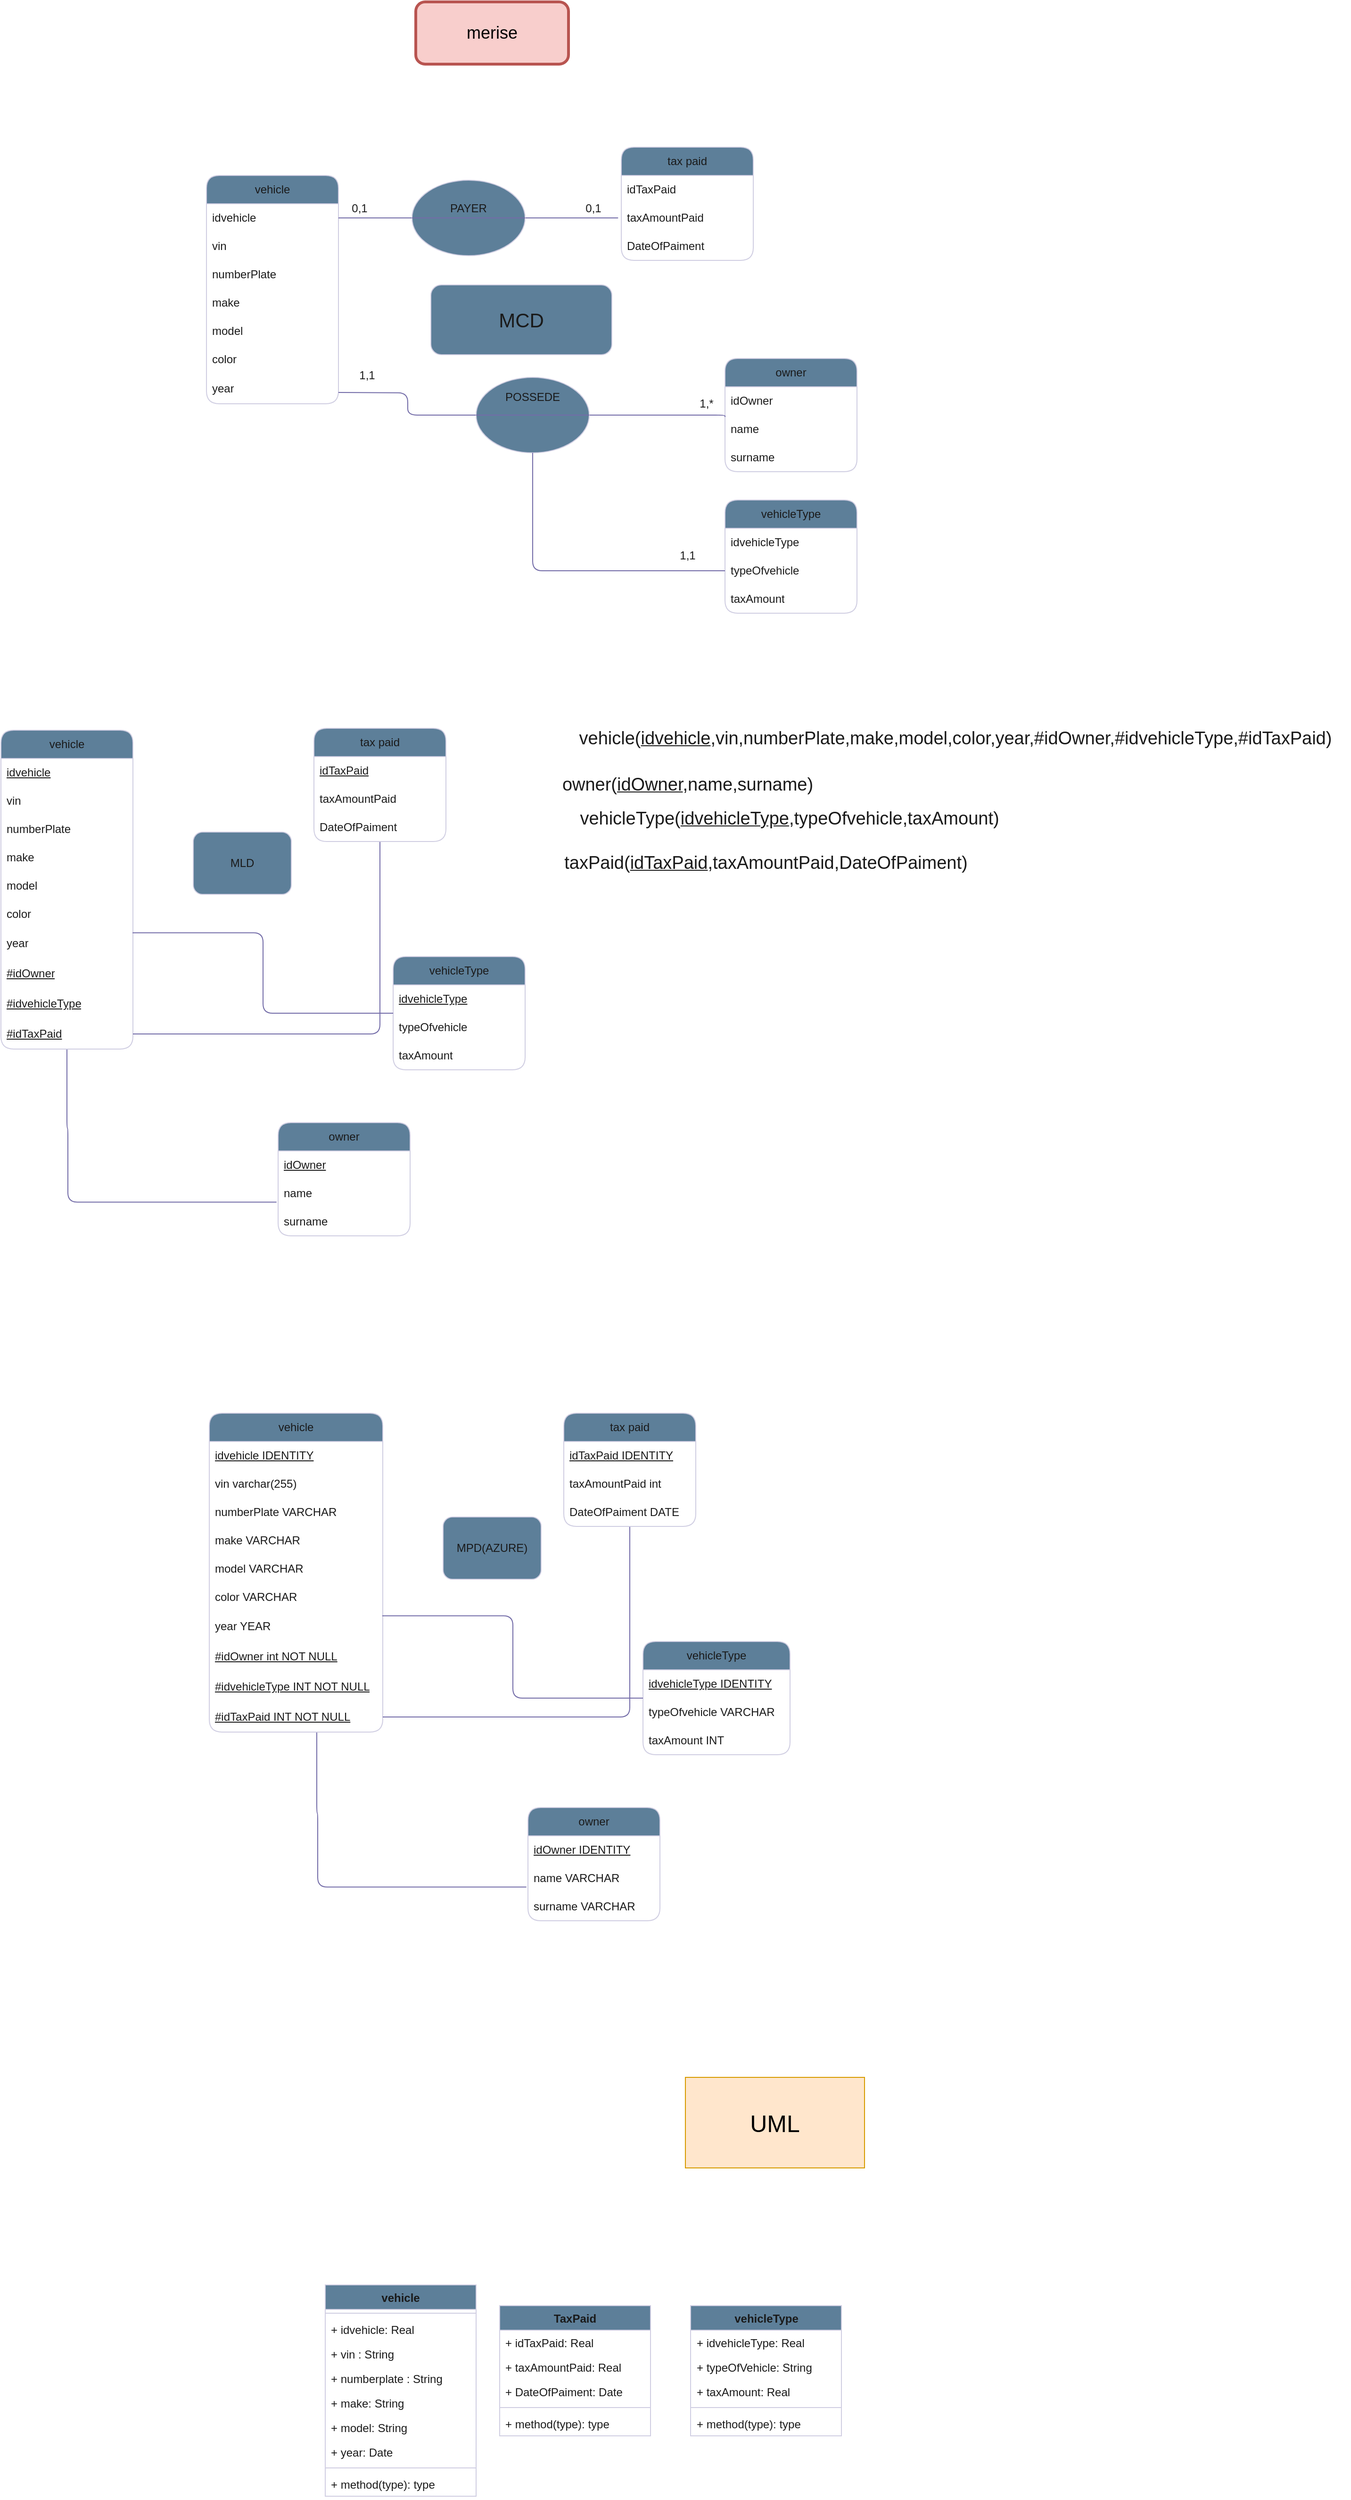 <mxfile version="23.1.5" type="github">
  <diagram id="C5RBs43oDa-KdzZeNtuy" name="Page-1">
    <mxGraphModel dx="827" dy="2083" grid="1" gridSize="22" guides="1" tooltips="1" connect="1" arrows="1" fold="1" page="1" pageScale="1" pageWidth="1200" pageHeight="1600" math="0" shadow="0">
      <root>
        <mxCell id="WIyWlLk6GJQsqaUBKTNV-0" />
        <mxCell id="WIyWlLk6GJQsqaUBKTNV-1" parent="WIyWlLk6GJQsqaUBKTNV-0" />
        <mxCell id="b2RJDhuck7k-rT2xG-7A-0" value="vehicle" style="swimlane;fontStyle=0;childLayout=stackLayout;horizontal=1;startSize=30;horizontalStack=0;resizeParent=1;resizeParentMax=0;resizeLast=0;collapsible=1;marginBottom=0;whiteSpace=wrap;html=1;rounded=1;labelBackgroundColor=none;fillColor=#5D7F99;strokeColor=#D0CEE2;fontColor=#1A1A1A;" parent="WIyWlLk6GJQsqaUBKTNV-1" vertex="1">
          <mxGeometry x="239" y="-1312" width="140" height="242" as="geometry" />
        </mxCell>
        <mxCell id="b2RJDhuck7k-rT2xG-7A-1" value="idvehicle" style="text;strokeColor=none;fillColor=none;align=left;verticalAlign=middle;spacingLeft=4;spacingRight=4;overflow=hidden;points=[[0,0.5],[1,0.5]];portConstraint=eastwest;rotatable=0;whiteSpace=wrap;html=1;rounded=1;labelBackgroundColor=none;fontColor=#1A1A1A;" parent="b2RJDhuck7k-rT2xG-7A-0" vertex="1">
          <mxGeometry y="30" width="140" height="30" as="geometry" />
        </mxCell>
        <mxCell id="b2RJDhuck7k-rT2xG-7A-2" value="vin" style="text;strokeColor=none;fillColor=none;align=left;verticalAlign=middle;spacingLeft=4;spacingRight=4;overflow=hidden;points=[[0,0.5],[1,0.5]];portConstraint=eastwest;rotatable=0;whiteSpace=wrap;html=1;rounded=1;labelBackgroundColor=none;fontColor=#1A1A1A;" parent="b2RJDhuck7k-rT2xG-7A-0" vertex="1">
          <mxGeometry y="60" width="140" height="30" as="geometry" />
        </mxCell>
        <mxCell id="b2RJDhuck7k-rT2xG-7A-3" value="numberPlate" style="text;strokeColor=none;fillColor=none;align=left;verticalAlign=middle;spacingLeft=4;spacingRight=4;overflow=hidden;points=[[0,0.5],[1,0.5]];portConstraint=eastwest;rotatable=0;whiteSpace=wrap;html=1;rounded=1;labelBackgroundColor=none;fontColor=#1A1A1A;" parent="b2RJDhuck7k-rT2xG-7A-0" vertex="1">
          <mxGeometry y="90" width="140" height="30" as="geometry" />
        </mxCell>
        <mxCell id="b2RJDhuck7k-rT2xG-7A-18" value="make" style="text;strokeColor=none;fillColor=none;align=left;verticalAlign=middle;spacingLeft=4;spacingRight=4;overflow=hidden;points=[[0,0.5],[1,0.5]];portConstraint=eastwest;rotatable=0;whiteSpace=wrap;html=1;rounded=1;labelBackgroundColor=none;fontColor=#1A1A1A;" parent="b2RJDhuck7k-rT2xG-7A-0" vertex="1">
          <mxGeometry y="120" width="140" height="30" as="geometry" />
        </mxCell>
        <mxCell id="b2RJDhuck7k-rT2xG-7A-17" value="model" style="text;strokeColor=none;fillColor=none;align=left;verticalAlign=middle;spacingLeft=4;spacingRight=4;overflow=hidden;points=[[0,0.5],[1,0.5]];portConstraint=eastwest;rotatable=0;whiteSpace=wrap;html=1;rounded=1;labelBackgroundColor=none;fontColor=#1A1A1A;" parent="b2RJDhuck7k-rT2xG-7A-0" vertex="1">
          <mxGeometry y="150" width="140" height="30" as="geometry" />
        </mxCell>
        <mxCell id="b2RJDhuck7k-rT2xG-7A-16" value="color" style="text;strokeColor=none;fillColor=none;align=left;verticalAlign=middle;spacingLeft=4;spacingRight=4;overflow=hidden;points=[[0,0.5],[1,0.5]];portConstraint=eastwest;rotatable=0;whiteSpace=wrap;html=1;rounded=1;labelBackgroundColor=none;fontColor=#1A1A1A;" parent="b2RJDhuck7k-rT2xG-7A-0" vertex="1">
          <mxGeometry y="180" width="140" height="30" as="geometry" />
        </mxCell>
        <mxCell id="b2RJDhuck7k-rT2xG-7A-20" value="year" style="text;strokeColor=none;fillColor=none;align=left;verticalAlign=middle;spacingLeft=4;spacingRight=4;overflow=hidden;points=[[0,0.5],[1,0.5]];portConstraint=eastwest;rotatable=0;whiteSpace=wrap;html=1;rounded=1;labelBackgroundColor=none;fontColor=#1A1A1A;" parent="b2RJDhuck7k-rT2xG-7A-0" vertex="1">
          <mxGeometry y="210" width="140" height="32" as="geometry" />
        </mxCell>
        <mxCell id="b2RJDhuck7k-rT2xG-7A-4" value="tax paid" style="swimlane;fontStyle=0;childLayout=stackLayout;horizontal=1;startSize=30;horizontalStack=0;resizeParent=1;resizeParentMax=0;resizeLast=0;collapsible=1;marginBottom=0;whiteSpace=wrap;html=1;rounded=1;labelBackgroundColor=none;fillColor=#5D7F99;strokeColor=#D0CEE2;fontColor=#1A1A1A;" parent="WIyWlLk6GJQsqaUBKTNV-1" vertex="1">
          <mxGeometry x="679" y="-1342" width="140" height="120" as="geometry" />
        </mxCell>
        <mxCell id="b2RJDhuck7k-rT2xG-7A-5" value="idTaxPaid" style="text;strokeColor=none;fillColor=none;align=left;verticalAlign=middle;spacingLeft=4;spacingRight=4;overflow=hidden;points=[[0,0.5],[1,0.5]];portConstraint=eastwest;rotatable=0;whiteSpace=wrap;html=1;rounded=1;labelBackgroundColor=none;fontColor=#1A1A1A;" parent="b2RJDhuck7k-rT2xG-7A-4" vertex="1">
          <mxGeometry y="30" width="140" height="30" as="geometry" />
        </mxCell>
        <mxCell id="b2RJDhuck7k-rT2xG-7A-6" value="taxAmountPaid" style="text;strokeColor=none;fillColor=none;align=left;verticalAlign=middle;spacingLeft=4;spacingRight=4;overflow=hidden;points=[[0,0.5],[1,0.5]];portConstraint=eastwest;rotatable=0;whiteSpace=wrap;html=1;rounded=1;labelBackgroundColor=none;fontColor=#1A1A1A;" parent="b2RJDhuck7k-rT2xG-7A-4" vertex="1">
          <mxGeometry y="60" width="140" height="30" as="geometry" />
        </mxCell>
        <mxCell id="b2RJDhuck7k-rT2xG-7A-7" value="DateOfPaiment" style="text;strokeColor=none;fillColor=none;align=left;verticalAlign=middle;spacingLeft=4;spacingRight=4;overflow=hidden;points=[[0,0.5],[1,0.5]];portConstraint=eastwest;rotatable=0;whiteSpace=wrap;html=1;rounded=1;labelBackgroundColor=none;fontColor=#1A1A1A;" parent="b2RJDhuck7k-rT2xG-7A-4" vertex="1">
          <mxGeometry y="90" width="140" height="30" as="geometry" />
        </mxCell>
        <mxCell id="b2RJDhuck7k-rT2xG-7A-8" value="owner" style="swimlane;fontStyle=0;childLayout=stackLayout;horizontal=1;startSize=30;horizontalStack=0;resizeParent=1;resizeParentMax=0;resizeLast=0;collapsible=1;marginBottom=0;whiteSpace=wrap;html=1;rounded=1;labelBackgroundColor=none;fillColor=#5D7F99;strokeColor=#D0CEE2;fontColor=#1A1A1A;" parent="WIyWlLk6GJQsqaUBKTNV-1" vertex="1">
          <mxGeometry x="789" y="-1118" width="140" height="120" as="geometry" />
        </mxCell>
        <mxCell id="b2RJDhuck7k-rT2xG-7A-9" value="idOwner" style="text;strokeColor=none;fillColor=none;align=left;verticalAlign=middle;spacingLeft=4;spacingRight=4;overflow=hidden;points=[[0,0.5],[1,0.5]];portConstraint=eastwest;rotatable=0;whiteSpace=wrap;html=1;rounded=1;labelBackgroundColor=none;fontColor=#1A1A1A;" parent="b2RJDhuck7k-rT2xG-7A-8" vertex="1">
          <mxGeometry y="30" width="140" height="30" as="geometry" />
        </mxCell>
        <mxCell id="b2RJDhuck7k-rT2xG-7A-10" value="name" style="text;strokeColor=none;fillColor=none;align=left;verticalAlign=middle;spacingLeft=4;spacingRight=4;overflow=hidden;points=[[0,0.5],[1,0.5]];portConstraint=eastwest;rotatable=0;whiteSpace=wrap;html=1;rounded=1;labelBackgroundColor=none;fontColor=#1A1A1A;" parent="b2RJDhuck7k-rT2xG-7A-8" vertex="1">
          <mxGeometry y="60" width="140" height="30" as="geometry" />
        </mxCell>
        <mxCell id="b2RJDhuck7k-rT2xG-7A-11" value="surname" style="text;strokeColor=none;fillColor=none;align=left;verticalAlign=middle;spacingLeft=4;spacingRight=4;overflow=hidden;points=[[0,0.5],[1,0.5]];portConstraint=eastwest;rotatable=0;whiteSpace=wrap;html=1;rounded=1;labelBackgroundColor=none;fontColor=#1A1A1A;" parent="b2RJDhuck7k-rT2xG-7A-8" vertex="1">
          <mxGeometry y="90" width="140" height="30" as="geometry" />
        </mxCell>
        <mxCell id="b2RJDhuck7k-rT2xG-7A-12" value="vehicleType" style="swimlane;fontStyle=0;childLayout=stackLayout;horizontal=1;startSize=30;horizontalStack=0;resizeParent=1;resizeParentMax=0;resizeLast=0;collapsible=1;marginBottom=0;whiteSpace=wrap;html=1;rounded=1;labelBackgroundColor=none;fillColor=#5D7F99;strokeColor=#D0CEE2;fontColor=#1A1A1A;" parent="WIyWlLk6GJQsqaUBKTNV-1" vertex="1">
          <mxGeometry x="789" y="-968" width="140" height="120" as="geometry" />
        </mxCell>
        <mxCell id="b2RJDhuck7k-rT2xG-7A-13" value="idvehicleType" style="text;strokeColor=none;fillColor=none;align=left;verticalAlign=middle;spacingLeft=4;spacingRight=4;overflow=hidden;points=[[0,0.5],[1,0.5]];portConstraint=eastwest;rotatable=0;whiteSpace=wrap;html=1;rounded=1;labelBackgroundColor=none;fontColor=#1A1A1A;" parent="b2RJDhuck7k-rT2xG-7A-12" vertex="1">
          <mxGeometry y="30" width="140" height="30" as="geometry" />
        </mxCell>
        <mxCell id="b2RJDhuck7k-rT2xG-7A-14" value="typeOfvehicle" style="text;strokeColor=none;fillColor=none;align=left;verticalAlign=middle;spacingLeft=4;spacingRight=4;overflow=hidden;points=[[0,0.5],[1,0.5]];portConstraint=eastwest;rotatable=0;whiteSpace=wrap;html=1;rounded=1;labelBackgroundColor=none;fontColor=#1A1A1A;" parent="b2RJDhuck7k-rT2xG-7A-12" vertex="1">
          <mxGeometry y="60" width="140" height="30" as="geometry" />
        </mxCell>
        <mxCell id="b2RJDhuck7k-rT2xG-7A-15" value="taxAmount" style="text;strokeColor=none;fillColor=none;align=left;verticalAlign=middle;spacingLeft=4;spacingRight=4;overflow=hidden;points=[[0,0.5],[1,0.5]];portConstraint=eastwest;rotatable=0;whiteSpace=wrap;html=1;rounded=1;labelBackgroundColor=none;fontColor=#1A1A1A;" parent="b2RJDhuck7k-rT2xG-7A-12" vertex="1">
          <mxGeometry y="90" width="140" height="30" as="geometry" />
        </mxCell>
        <mxCell id="b2RJDhuck7k-rT2xG-7A-25" style="edgeStyle=orthogonalEdgeStyle;rounded=1;orthogonalLoop=1;jettySize=auto;html=1;endArrow=none;endFill=0;exitX=1;exitY=0.5;exitDx=0;exitDy=0;labelBackgroundColor=none;strokeColor=#736CA8;fontColor=default;" parent="WIyWlLk6GJQsqaUBKTNV-1" edge="1">
          <mxGeometry relative="1" as="geometry">
            <mxPoint x="645" y="-1058" as="sourcePoint" />
            <mxPoint x="789" y="-1056" as="targetPoint" />
            <Array as="points">
              <mxPoint x="789" y="-1058" />
            </Array>
          </mxGeometry>
        </mxCell>
        <mxCell id="b2RJDhuck7k-rT2xG-7A-27" style="edgeStyle=orthogonalEdgeStyle;rounded=1;orthogonalLoop=1;jettySize=auto;html=1;entryX=1;entryY=0.5;entryDx=0;entryDy=0;endArrow=none;endFill=0;labelBackgroundColor=none;strokeColor=#736CA8;fontColor=default;" parent="WIyWlLk6GJQsqaUBKTNV-1" source="b2RJDhuck7k-rT2xG-7A-51" target="b2RJDhuck7k-rT2xG-7A-1" edge="1">
          <mxGeometry relative="1" as="geometry">
            <mxPoint x="569" y="-1267" as="sourcePoint" />
            <Array as="points" />
          </mxGeometry>
        </mxCell>
        <mxCell id="b2RJDhuck7k-rT2xG-7A-29" value="0,1" style="text;html=1;align=center;verticalAlign=middle;resizable=0;points=[];autosize=1;strokeColor=none;fillColor=none;rounded=1;labelBackgroundColor=none;fontColor=#1A1A1A;" parent="WIyWlLk6GJQsqaUBKTNV-1" vertex="1">
          <mxGeometry x="627" y="-1299" width="44" height="44" as="geometry" />
        </mxCell>
        <mxCell id="b2RJDhuck7k-rT2xG-7A-31" value="1,*" style="text;html=1;align=center;verticalAlign=middle;resizable=0;points=[];autosize=1;strokeColor=none;fillColor=none;strokeWidth=6;rounded=1;labelBackgroundColor=none;fontColor=#1A1A1A;" parent="WIyWlLk6GJQsqaUBKTNV-1" vertex="1">
          <mxGeometry x="747" y="-1092" width="44" height="44" as="geometry" />
        </mxCell>
        <mxCell id="b2RJDhuck7k-rT2xG-7A-37" value="0,1" style="text;html=1;align=center;verticalAlign=middle;resizable=0;points=[];autosize=1;strokeColor=none;fillColor=none;rounded=1;labelBackgroundColor=none;fontColor=#1A1A1A;" parent="WIyWlLk6GJQsqaUBKTNV-1" vertex="1">
          <mxGeometry x="379" y="-1299" width="44" height="44" as="geometry" />
        </mxCell>
        <mxCell id="b2RJDhuck7k-rT2xG-7A-40" value="&lt;font style=&quot;font-size: 21px;&quot;&gt;MCD&lt;/font&gt;" style="text;html=1;align=center;verticalAlign=middle;whiteSpace=wrap;rounded=1;fillColor=#5D7F99;strokeColor=#D0CEE2;perimeterSpacing=1;imageWidth=27;imageHeight=24;arcSize=15;labelBackgroundColor=none;fontColor=#1A1A1A;" parent="WIyWlLk6GJQsqaUBKTNV-1" vertex="1">
          <mxGeometry x="477" y="-1196" width="192" height="74" as="geometry" />
        </mxCell>
        <mxCell id="b2RJDhuck7k-rT2xG-7A-48" value="" style="edgeStyle=orthogonalEdgeStyle;rounded=1;orthogonalLoop=1;jettySize=auto;html=1;entryX=0;entryY=0.5;entryDx=0;entryDy=0;endArrow=none;endFill=0;exitX=-0.046;exitY=0.386;exitDx=0;exitDy=0;exitPerimeter=0;labelBackgroundColor=none;strokeColor=#736CA8;fontColor=default;" parent="WIyWlLk6GJQsqaUBKTNV-1" target="b2RJDhuck7k-rT2xG-7A-47" edge="1">
          <mxGeometry relative="1" as="geometry">
            <mxPoint x="378.976" y="-1082.016" as="sourcePoint" />
            <mxPoint x="789" y="-1057" as="targetPoint" />
          </mxGeometry>
        </mxCell>
        <mxCell id="b2RJDhuck7k-rT2xG-7A-47" value="" style="ellipse;whiteSpace=wrap;html=1;rounded=1;labelBackgroundColor=none;fillColor=#5D7F99;strokeColor=#D0CEE2;fontColor=#1A1A1A;" parent="WIyWlLk6GJQsqaUBKTNV-1" vertex="1">
          <mxGeometry x="525" y="-1098" width="120" height="80" as="geometry" />
        </mxCell>
        <mxCell id="b2RJDhuck7k-rT2xG-7A-49" value="" style="endArrow=none;html=1;rounded=1;entryX=1;entryY=0.5;entryDx=0;entryDy=0;exitX=0;exitY=0.5;exitDx=0;exitDy=0;labelBackgroundColor=none;strokeColor=#736CA8;fontColor=default;" parent="WIyWlLk6GJQsqaUBKTNV-1" source="b2RJDhuck7k-rT2xG-7A-47" target="b2RJDhuck7k-rT2xG-7A-47" edge="1">
          <mxGeometry width="50" height="50" relative="1" as="geometry">
            <mxPoint x="525" y="-1138" as="sourcePoint" />
            <mxPoint x="575" y="-1188" as="targetPoint" />
          </mxGeometry>
        </mxCell>
        <mxCell id="b2RJDhuck7k-rT2xG-7A-50" value="POSSEDE" style="text;html=1;align=center;verticalAlign=middle;whiteSpace=wrap;rounded=1;labelBackgroundColor=none;fontColor=#1A1A1A;" parent="WIyWlLk6GJQsqaUBKTNV-1" vertex="1">
          <mxGeometry x="555" y="-1092" width="60" height="30" as="geometry" />
        </mxCell>
        <mxCell id="b2RJDhuck7k-rT2xG-7A-52" value="" style="edgeStyle=orthogonalEdgeStyle;rounded=1;orthogonalLoop=1;jettySize=auto;html=1;entryX=1;entryY=0.5;entryDx=0;entryDy=0;endArrow=none;endFill=0;labelBackgroundColor=none;strokeColor=#736CA8;fontColor=default;" parent="WIyWlLk6GJQsqaUBKTNV-1" target="b2RJDhuck7k-rT2xG-7A-51" edge="1">
          <mxGeometry relative="1" as="geometry">
            <mxPoint x="667" y="-1267" as="sourcePoint" />
            <mxPoint x="379" y="-1267" as="targetPoint" />
            <Array as="points">
              <mxPoint x="679" y="-1267" />
              <mxPoint x="679" y="-1267" />
            </Array>
          </mxGeometry>
        </mxCell>
        <mxCell id="b2RJDhuck7k-rT2xG-7A-51" value="" style="ellipse;whiteSpace=wrap;html=1;rounded=1;labelBackgroundColor=none;fillColor=#5D7F99;strokeColor=#D0CEE2;fontColor=#1A1A1A;" parent="WIyWlLk6GJQsqaUBKTNV-1" vertex="1">
          <mxGeometry x="457" y="-1307" width="120" height="80" as="geometry" />
        </mxCell>
        <mxCell id="b2RJDhuck7k-rT2xG-7A-53" value="" style="endArrow=none;html=1;rounded=1;labelBackgroundColor=none;strokeColor=#736CA8;fontColor=default;" parent="WIyWlLk6GJQsqaUBKTNV-1" source="b2RJDhuck7k-rT2xG-7A-51" edge="1">
          <mxGeometry width="50" height="50" relative="1" as="geometry">
            <mxPoint x="525" y="-1226" as="sourcePoint" />
            <mxPoint x="575" y="-1276" as="targetPoint" />
          </mxGeometry>
        </mxCell>
        <mxCell id="b2RJDhuck7k-rT2xG-7A-55" value="" style="endArrow=none;html=1;rounded=1;entryX=1;entryY=0.5;entryDx=0;entryDy=0;exitX=0;exitY=0.5;exitDx=0;exitDy=0;labelBackgroundColor=none;strokeColor=#736CA8;fontColor=default;" parent="WIyWlLk6GJQsqaUBKTNV-1" source="b2RJDhuck7k-rT2xG-7A-51" target="b2RJDhuck7k-rT2xG-7A-51" edge="1">
          <mxGeometry width="50" height="50" relative="1" as="geometry">
            <mxPoint x="457" y="-1262" as="sourcePoint" />
            <mxPoint x="507" y="-1312" as="targetPoint" />
          </mxGeometry>
        </mxCell>
        <mxCell id="b2RJDhuck7k-rT2xG-7A-56" value="PAYER" style="text;html=1;align=center;verticalAlign=middle;whiteSpace=wrap;rounded=1;labelBackgroundColor=none;fontColor=#1A1A1A;" parent="WIyWlLk6GJQsqaUBKTNV-1" vertex="1">
          <mxGeometry x="487" y="-1292" width="60" height="30" as="geometry" />
        </mxCell>
        <mxCell id="b2RJDhuck7k-rT2xG-7A-64" value="1,1" style="text;html=1;align=center;verticalAlign=middle;resizable=0;points=[];autosize=1;strokeColor=none;fillColor=none;strokeWidth=6;rounded=1;labelBackgroundColor=none;fontColor=#1A1A1A;" parent="WIyWlLk6GJQsqaUBKTNV-1" vertex="1">
          <mxGeometry x="727" y="-931" width="44" height="44" as="geometry" />
        </mxCell>
        <mxCell id="b2RJDhuck7k-rT2xG-7A-67" value="1,1" style="text;html=1;align=center;verticalAlign=middle;resizable=0;points=[];autosize=1;strokeColor=none;fillColor=none;strokeWidth=6;rounded=1;labelBackgroundColor=none;fontColor=#1A1A1A;" parent="WIyWlLk6GJQsqaUBKTNV-1" vertex="1">
          <mxGeometry x="387" y="-1122" width="44" height="44" as="geometry" />
        </mxCell>
        <mxCell id="b2RJDhuck7k-rT2xG-7A-69" style="edgeStyle=orthogonalEdgeStyle;rounded=1;orthogonalLoop=1;jettySize=auto;html=1;entryX=0.5;entryY=1;entryDx=0;entryDy=0;endArrow=none;endFill=0;labelBackgroundColor=none;strokeColor=#736CA8;fontColor=default;" parent="WIyWlLk6GJQsqaUBKTNV-1" source="b2RJDhuck7k-rT2xG-7A-14" target="b2RJDhuck7k-rT2xG-7A-47" edge="1">
          <mxGeometry relative="1" as="geometry" />
        </mxCell>
        <mxCell id="_83wY9tQXMiuMrTnx9jU-0" value="&lt;font style=&quot;font-size: 18px;&quot;&gt;merise&lt;/font&gt;" style="text;html=1;align=center;verticalAlign=middle;whiteSpace=wrap;rounded=1;perimeterSpacing=3;strokeWidth=3;fillColor=#f8cecc;strokeColor=#b85450;labelBackgroundColor=none;" vertex="1" parent="WIyWlLk6GJQsqaUBKTNV-1">
          <mxGeometry x="461" y="-1496" width="162" height="66" as="geometry" />
        </mxCell>
        <mxCell id="_83wY9tQXMiuMrTnx9jU-35" style="edgeStyle=orthogonalEdgeStyle;rounded=1;orthogonalLoop=1;jettySize=auto;html=1;entryX=-0.012;entryY=-0.19;entryDx=0;entryDy=0;entryPerimeter=0;endArrow=none;endFill=0;labelBackgroundColor=none;strokeColor=#736CA8;fontColor=default;" edge="1" parent="WIyWlLk6GJQsqaUBKTNV-1" source="_83wY9tQXMiuMrTnx9jU-36" target="_83wY9tQXMiuMrTnx9jU-55">
          <mxGeometry relative="1" as="geometry">
            <mxPoint x="91" y="-219" as="targetPoint" />
            <Array as="points">
              <mxPoint x="91" y="-302" />
              <mxPoint x="92" y="-224" />
            </Array>
          </mxGeometry>
        </mxCell>
        <mxCell id="_83wY9tQXMiuMrTnx9jU-36" value="vehicle" style="swimlane;fontStyle=0;childLayout=stackLayout;horizontal=1;startSize=30;horizontalStack=0;resizeParent=1;resizeParentMax=0;resizeLast=0;collapsible=1;marginBottom=0;whiteSpace=wrap;html=1;rounded=1;labelBackgroundColor=none;fillColor=#5D7F99;strokeColor=#D0CEE2;fontColor=#1A1A1A;" vertex="1" parent="WIyWlLk6GJQsqaUBKTNV-1">
          <mxGeometry x="21" y="-724" width="140" height="338" as="geometry" />
        </mxCell>
        <mxCell id="_83wY9tQXMiuMrTnx9jU-37" value="&lt;u&gt;idvehicle&lt;/u&gt;" style="text;strokeColor=none;fillColor=none;align=left;verticalAlign=middle;spacingLeft=4;spacingRight=4;overflow=hidden;points=[[0,0.5],[1,0.5]];portConstraint=eastwest;rotatable=0;whiteSpace=wrap;html=1;rounded=1;labelBackgroundColor=none;fontColor=#1A1A1A;" vertex="1" parent="_83wY9tQXMiuMrTnx9jU-36">
          <mxGeometry y="30" width="140" height="30" as="geometry" />
        </mxCell>
        <mxCell id="_83wY9tQXMiuMrTnx9jU-38" value="vin" style="text;strokeColor=none;fillColor=none;align=left;verticalAlign=middle;spacingLeft=4;spacingRight=4;overflow=hidden;points=[[0,0.5],[1,0.5]];portConstraint=eastwest;rotatable=0;whiteSpace=wrap;html=1;rounded=1;labelBackgroundColor=none;fontColor=#1A1A1A;" vertex="1" parent="_83wY9tQXMiuMrTnx9jU-36">
          <mxGeometry y="60" width="140" height="30" as="geometry" />
        </mxCell>
        <mxCell id="_83wY9tQXMiuMrTnx9jU-39" value="numberPlate" style="text;strokeColor=none;fillColor=none;align=left;verticalAlign=middle;spacingLeft=4;spacingRight=4;overflow=hidden;points=[[0,0.5],[1,0.5]];portConstraint=eastwest;rotatable=0;whiteSpace=wrap;html=1;rounded=1;labelBackgroundColor=none;fontColor=#1A1A1A;" vertex="1" parent="_83wY9tQXMiuMrTnx9jU-36">
          <mxGeometry y="90" width="140" height="30" as="geometry" />
        </mxCell>
        <mxCell id="_83wY9tQXMiuMrTnx9jU-40" value="make" style="text;strokeColor=none;fillColor=none;align=left;verticalAlign=middle;spacingLeft=4;spacingRight=4;overflow=hidden;points=[[0,0.5],[1,0.5]];portConstraint=eastwest;rotatable=0;whiteSpace=wrap;html=1;rounded=1;labelBackgroundColor=none;fontColor=#1A1A1A;" vertex="1" parent="_83wY9tQXMiuMrTnx9jU-36">
          <mxGeometry y="120" width="140" height="30" as="geometry" />
        </mxCell>
        <mxCell id="_83wY9tQXMiuMrTnx9jU-41" value="model" style="text;strokeColor=none;fillColor=none;align=left;verticalAlign=middle;spacingLeft=4;spacingRight=4;overflow=hidden;points=[[0,0.5],[1,0.5]];portConstraint=eastwest;rotatable=0;whiteSpace=wrap;html=1;rounded=1;labelBackgroundColor=none;fontColor=#1A1A1A;" vertex="1" parent="_83wY9tQXMiuMrTnx9jU-36">
          <mxGeometry y="150" width="140" height="30" as="geometry" />
        </mxCell>
        <mxCell id="_83wY9tQXMiuMrTnx9jU-42" value="color" style="text;strokeColor=none;fillColor=none;align=left;verticalAlign=middle;spacingLeft=4;spacingRight=4;overflow=hidden;points=[[0,0.5],[1,0.5]];portConstraint=eastwest;rotatable=0;whiteSpace=wrap;html=1;rounded=1;labelBackgroundColor=none;fontColor=#1A1A1A;" vertex="1" parent="_83wY9tQXMiuMrTnx9jU-36">
          <mxGeometry y="180" width="140" height="30" as="geometry" />
        </mxCell>
        <mxCell id="_83wY9tQXMiuMrTnx9jU-43" value="year" style="text;strokeColor=none;fillColor=none;align=left;verticalAlign=middle;spacingLeft=4;spacingRight=4;overflow=hidden;points=[[0,0.5],[1,0.5]];portConstraint=eastwest;rotatable=0;whiteSpace=wrap;html=1;rounded=1;labelBackgroundColor=none;fontColor=#1A1A1A;" vertex="1" parent="_83wY9tQXMiuMrTnx9jU-36">
          <mxGeometry y="210" width="140" height="32" as="geometry" />
        </mxCell>
        <mxCell id="_83wY9tQXMiuMrTnx9jU-44" value="&lt;u&gt;#idOwner&lt;/u&gt;" style="text;strokeColor=none;fillColor=none;align=left;verticalAlign=middle;spacingLeft=4;spacingRight=4;overflow=hidden;points=[[0,0.5],[1,0.5]];portConstraint=eastwest;rotatable=0;whiteSpace=wrap;html=1;rounded=1;labelBackgroundColor=none;fontColor=#1A1A1A;" vertex="1" parent="_83wY9tQXMiuMrTnx9jU-36">
          <mxGeometry y="242" width="140" height="32" as="geometry" />
        </mxCell>
        <mxCell id="_83wY9tQXMiuMrTnx9jU-45" value="&lt;u&gt;#idvehicleType&lt;/u&gt;" style="text;strokeColor=none;fillColor=none;align=left;verticalAlign=middle;spacingLeft=4;spacingRight=4;overflow=hidden;points=[[0,0.5],[1,0.5]];portConstraint=eastwest;rotatable=0;whiteSpace=wrap;html=1;rounded=1;labelBackgroundColor=none;fontColor=#1A1A1A;" vertex="1" parent="_83wY9tQXMiuMrTnx9jU-36">
          <mxGeometry y="274" width="140" height="32" as="geometry" />
        </mxCell>
        <mxCell id="_83wY9tQXMiuMrTnx9jU-46" value="&lt;u&gt;#idTaxPaid&lt;/u&gt;" style="text;strokeColor=none;fillColor=none;align=left;verticalAlign=middle;spacingLeft=4;spacingRight=4;overflow=hidden;points=[[0,0.5],[1,0.5]];portConstraint=eastwest;rotatable=0;whiteSpace=wrap;html=1;rounded=1;labelBackgroundColor=none;fontColor=#1A1A1A;" vertex="1" parent="_83wY9tQXMiuMrTnx9jU-36">
          <mxGeometry y="306" width="140" height="32" as="geometry" />
        </mxCell>
        <mxCell id="_83wY9tQXMiuMrTnx9jU-47" style="edgeStyle=orthogonalEdgeStyle;rounded=1;orthogonalLoop=1;jettySize=auto;html=1;endArrow=none;endFill=0;labelBackgroundColor=none;strokeColor=#736CA8;fontColor=default;" edge="1" parent="WIyWlLk6GJQsqaUBKTNV-1" source="_83wY9tQXMiuMrTnx9jU-48" target="_83wY9tQXMiuMrTnx9jU-46">
          <mxGeometry relative="1" as="geometry" />
        </mxCell>
        <mxCell id="_83wY9tQXMiuMrTnx9jU-48" value="tax paid" style="swimlane;fontStyle=0;childLayout=stackLayout;horizontal=1;startSize=30;horizontalStack=0;resizeParent=1;resizeParentMax=0;resizeLast=0;collapsible=1;marginBottom=0;whiteSpace=wrap;html=1;rounded=1;labelBackgroundColor=none;fillColor=#5D7F99;strokeColor=#D0CEE2;fontColor=#1A1A1A;" vertex="1" parent="WIyWlLk6GJQsqaUBKTNV-1">
          <mxGeometry x="353" y="-726" width="140" height="120" as="geometry" />
        </mxCell>
        <mxCell id="_83wY9tQXMiuMrTnx9jU-49" value="&lt;u&gt;idTaxPaid&lt;/u&gt;" style="text;strokeColor=none;fillColor=none;align=left;verticalAlign=middle;spacingLeft=4;spacingRight=4;overflow=hidden;points=[[0,0.5],[1,0.5]];portConstraint=eastwest;rotatable=0;whiteSpace=wrap;html=1;rounded=1;labelBackgroundColor=none;fontColor=#1A1A1A;" vertex="1" parent="_83wY9tQXMiuMrTnx9jU-48">
          <mxGeometry y="30" width="140" height="30" as="geometry" />
        </mxCell>
        <mxCell id="_83wY9tQXMiuMrTnx9jU-50" value="taxAmountPaid" style="text;strokeColor=none;fillColor=none;align=left;verticalAlign=middle;spacingLeft=4;spacingRight=4;overflow=hidden;points=[[0,0.5],[1,0.5]];portConstraint=eastwest;rotatable=0;whiteSpace=wrap;html=1;rounded=1;labelBackgroundColor=none;fontColor=#1A1A1A;" vertex="1" parent="_83wY9tQXMiuMrTnx9jU-48">
          <mxGeometry y="60" width="140" height="30" as="geometry" />
        </mxCell>
        <mxCell id="_83wY9tQXMiuMrTnx9jU-51" value="DateOfPaiment" style="text;strokeColor=none;fillColor=none;align=left;verticalAlign=middle;spacingLeft=4;spacingRight=4;overflow=hidden;points=[[0,0.5],[1,0.5]];portConstraint=eastwest;rotatable=0;whiteSpace=wrap;html=1;rounded=1;labelBackgroundColor=none;fontColor=#1A1A1A;" vertex="1" parent="_83wY9tQXMiuMrTnx9jU-48">
          <mxGeometry y="90" width="140" height="30" as="geometry" />
        </mxCell>
        <mxCell id="_83wY9tQXMiuMrTnx9jU-52" value="owner" style="swimlane;fontStyle=0;childLayout=stackLayout;horizontal=1;startSize=30;horizontalStack=0;resizeParent=1;resizeParentMax=0;resizeLast=0;collapsible=1;marginBottom=0;whiteSpace=wrap;html=1;rounded=1;labelBackgroundColor=none;fillColor=#5D7F99;strokeColor=#D0CEE2;fontColor=#1A1A1A;" vertex="1" parent="WIyWlLk6GJQsqaUBKTNV-1">
          <mxGeometry x="315" y="-308" width="140" height="120" as="geometry" />
        </mxCell>
        <mxCell id="_83wY9tQXMiuMrTnx9jU-53" value="&lt;u&gt;idOwner&lt;/u&gt;" style="text;strokeColor=none;fillColor=none;align=left;verticalAlign=middle;spacingLeft=4;spacingRight=4;overflow=hidden;points=[[0,0.5],[1,0.5]];portConstraint=eastwest;rotatable=0;whiteSpace=wrap;html=1;rounded=1;labelBackgroundColor=none;fontColor=#1A1A1A;" vertex="1" parent="_83wY9tQXMiuMrTnx9jU-52">
          <mxGeometry y="30" width="140" height="30" as="geometry" />
        </mxCell>
        <mxCell id="_83wY9tQXMiuMrTnx9jU-54" value="name" style="text;strokeColor=none;fillColor=none;align=left;verticalAlign=middle;spacingLeft=4;spacingRight=4;overflow=hidden;points=[[0,0.5],[1,0.5]];portConstraint=eastwest;rotatable=0;whiteSpace=wrap;html=1;rounded=1;labelBackgroundColor=none;fontColor=#1A1A1A;" vertex="1" parent="_83wY9tQXMiuMrTnx9jU-52">
          <mxGeometry y="60" width="140" height="30" as="geometry" />
        </mxCell>
        <mxCell id="_83wY9tQXMiuMrTnx9jU-55" value="surname" style="text;strokeColor=none;fillColor=none;align=left;verticalAlign=middle;spacingLeft=4;spacingRight=4;overflow=hidden;points=[[0,0.5],[1,0.5]];portConstraint=eastwest;rotatable=0;whiteSpace=wrap;html=1;rounded=1;labelBackgroundColor=none;fontColor=#1A1A1A;" vertex="1" parent="_83wY9tQXMiuMrTnx9jU-52">
          <mxGeometry y="90" width="140" height="30" as="geometry" />
        </mxCell>
        <mxCell id="_83wY9tQXMiuMrTnx9jU-56" value="vehicleType" style="swimlane;fontStyle=0;childLayout=stackLayout;horizontal=1;startSize=30;horizontalStack=0;resizeParent=1;resizeParentMax=0;resizeLast=0;collapsible=1;marginBottom=0;whiteSpace=wrap;html=1;rounded=1;labelBackgroundColor=none;fillColor=#5D7F99;strokeColor=#D0CEE2;fontColor=#1A1A1A;" vertex="1" parent="WIyWlLk6GJQsqaUBKTNV-1">
          <mxGeometry x="437" y="-484" width="140" height="120" as="geometry" />
        </mxCell>
        <mxCell id="_83wY9tQXMiuMrTnx9jU-57" value="&lt;u&gt;idvehicleType&lt;/u&gt;" style="text;strokeColor=none;fillColor=none;align=left;verticalAlign=middle;spacingLeft=4;spacingRight=4;overflow=hidden;points=[[0,0.5],[1,0.5]];portConstraint=eastwest;rotatable=0;whiteSpace=wrap;html=1;rounded=1;labelBackgroundColor=none;fontColor=#1A1A1A;" vertex="1" parent="_83wY9tQXMiuMrTnx9jU-56">
          <mxGeometry y="30" width="140" height="30" as="geometry" />
        </mxCell>
        <mxCell id="_83wY9tQXMiuMrTnx9jU-58" value="typeOfvehicle" style="text;strokeColor=none;fillColor=none;align=left;verticalAlign=middle;spacingLeft=4;spacingRight=4;overflow=hidden;points=[[0,0.5],[1,0.5]];portConstraint=eastwest;rotatable=0;whiteSpace=wrap;html=1;rounded=1;labelBackgroundColor=none;fontColor=#1A1A1A;" vertex="1" parent="_83wY9tQXMiuMrTnx9jU-56">
          <mxGeometry y="60" width="140" height="30" as="geometry" />
        </mxCell>
        <mxCell id="_83wY9tQXMiuMrTnx9jU-59" value="taxAmount" style="text;strokeColor=none;fillColor=none;align=left;verticalAlign=middle;spacingLeft=4;spacingRight=4;overflow=hidden;points=[[0,0.5],[1,0.5]];portConstraint=eastwest;rotatable=0;whiteSpace=wrap;html=1;rounded=1;labelBackgroundColor=none;fontColor=#1A1A1A;" vertex="1" parent="_83wY9tQXMiuMrTnx9jU-56">
          <mxGeometry y="90" width="140" height="30" as="geometry" />
        </mxCell>
        <mxCell id="_83wY9tQXMiuMrTnx9jU-60" style="edgeStyle=orthogonalEdgeStyle;rounded=1;orthogonalLoop=1;jettySize=auto;html=1;entryX=0.997;entryY=0.149;entryDx=0;entryDy=0;entryPerimeter=0;endArrow=none;endFill=0;labelBackgroundColor=none;strokeColor=#736CA8;fontColor=default;" edge="1" parent="WIyWlLk6GJQsqaUBKTNV-1" source="_83wY9tQXMiuMrTnx9jU-56" target="_83wY9tQXMiuMrTnx9jU-43">
          <mxGeometry relative="1" as="geometry" />
        </mxCell>
        <mxCell id="_83wY9tQXMiuMrTnx9jU-61" value="MLD" style="text;html=1;align=center;verticalAlign=middle;whiteSpace=wrap;rounded=1;fillColor=#5D7F99;strokeColor=#D0CEE2;labelBackgroundColor=none;fontColor=#1A1A1A;" vertex="1" parent="WIyWlLk6GJQsqaUBKTNV-1">
          <mxGeometry x="225" y="-616" width="104" height="66" as="geometry" />
        </mxCell>
        <mxCell id="_83wY9tQXMiuMrTnx9jU-62" style="edgeStyle=orthogonalEdgeStyle;rounded=1;orthogonalLoop=1;jettySize=auto;html=1;entryX=-0.012;entryY=-0.19;entryDx=0;entryDy=0;entryPerimeter=0;endArrow=none;endFill=0;labelBackgroundColor=none;strokeColor=#736CA8;fontColor=default;" edge="1" parent="WIyWlLk6GJQsqaUBKTNV-1" source="_83wY9tQXMiuMrTnx9jU-63" target="_83wY9tQXMiuMrTnx9jU-82">
          <mxGeometry relative="1" as="geometry">
            <mxPoint x="356" y="507" as="targetPoint" />
            <Array as="points">
              <mxPoint x="356" y="424" />
              <mxPoint x="357" y="502" />
            </Array>
          </mxGeometry>
        </mxCell>
        <mxCell id="_83wY9tQXMiuMrTnx9jU-63" value="vehicle" style="swimlane;fontStyle=0;childLayout=stackLayout;horizontal=1;startSize=30;horizontalStack=0;resizeParent=1;resizeParentMax=0;resizeLast=0;collapsible=1;marginBottom=0;whiteSpace=wrap;html=1;rounded=1;labelBackgroundColor=none;fillColor=#5D7F99;strokeColor=#D0CEE2;fontColor=#1A1A1A;" vertex="1" parent="WIyWlLk6GJQsqaUBKTNV-1">
          <mxGeometry x="242" width="184" height="338" as="geometry" />
        </mxCell>
        <mxCell id="_83wY9tQXMiuMrTnx9jU-64" value="&lt;u&gt;idvehicle IDENTITY&lt;/u&gt;" style="text;strokeColor=none;fillColor=none;align=left;verticalAlign=middle;spacingLeft=4;spacingRight=4;overflow=hidden;points=[[0,0.5],[1,0.5]];portConstraint=eastwest;rotatable=0;whiteSpace=wrap;html=1;rounded=1;labelBackgroundColor=none;fontColor=#1A1A1A;" vertex="1" parent="_83wY9tQXMiuMrTnx9jU-63">
          <mxGeometry y="30" width="184" height="30" as="geometry" />
        </mxCell>
        <mxCell id="_83wY9tQXMiuMrTnx9jU-65" value="vin varchar(255)" style="text;strokeColor=none;fillColor=none;align=left;verticalAlign=middle;spacingLeft=4;spacingRight=4;overflow=hidden;points=[[0,0.5],[1,0.5]];portConstraint=eastwest;rotatable=0;whiteSpace=wrap;html=1;rounded=1;labelBackgroundColor=none;fontColor=#1A1A1A;" vertex="1" parent="_83wY9tQXMiuMrTnx9jU-63">
          <mxGeometry y="60" width="184" height="30" as="geometry" />
        </mxCell>
        <mxCell id="_83wY9tQXMiuMrTnx9jU-66" value="numberPlate VARCHAR" style="text;strokeColor=none;fillColor=none;align=left;verticalAlign=middle;spacingLeft=4;spacingRight=4;overflow=hidden;points=[[0,0.5],[1,0.5]];portConstraint=eastwest;rotatable=0;whiteSpace=wrap;html=1;rounded=1;labelBackgroundColor=none;fontColor=#1A1A1A;" vertex="1" parent="_83wY9tQXMiuMrTnx9jU-63">
          <mxGeometry y="90" width="184" height="30" as="geometry" />
        </mxCell>
        <mxCell id="_83wY9tQXMiuMrTnx9jU-67" value="make VARCHAR" style="text;strokeColor=none;fillColor=none;align=left;verticalAlign=middle;spacingLeft=4;spacingRight=4;overflow=hidden;points=[[0,0.5],[1,0.5]];portConstraint=eastwest;rotatable=0;whiteSpace=wrap;html=1;rounded=1;labelBackgroundColor=none;fontColor=#1A1A1A;" vertex="1" parent="_83wY9tQXMiuMrTnx9jU-63">
          <mxGeometry y="120" width="184" height="30" as="geometry" />
        </mxCell>
        <mxCell id="_83wY9tQXMiuMrTnx9jU-68" value="model VARCHAR" style="text;strokeColor=none;fillColor=none;align=left;verticalAlign=middle;spacingLeft=4;spacingRight=4;overflow=hidden;points=[[0,0.5],[1,0.5]];portConstraint=eastwest;rotatable=0;whiteSpace=wrap;html=1;rounded=1;labelBackgroundColor=none;fontColor=#1A1A1A;" vertex="1" parent="_83wY9tQXMiuMrTnx9jU-63">
          <mxGeometry y="150" width="184" height="30" as="geometry" />
        </mxCell>
        <mxCell id="_83wY9tQXMiuMrTnx9jU-69" value="color VARCHAR" style="text;strokeColor=none;fillColor=none;align=left;verticalAlign=middle;spacingLeft=4;spacingRight=4;overflow=hidden;points=[[0,0.5],[1,0.5]];portConstraint=eastwest;rotatable=0;whiteSpace=wrap;html=1;rounded=1;labelBackgroundColor=none;fontColor=#1A1A1A;" vertex="1" parent="_83wY9tQXMiuMrTnx9jU-63">
          <mxGeometry y="180" width="184" height="30" as="geometry" />
        </mxCell>
        <mxCell id="_83wY9tQXMiuMrTnx9jU-70" value="year YEAR" style="text;strokeColor=none;fillColor=none;align=left;verticalAlign=middle;spacingLeft=4;spacingRight=4;overflow=hidden;points=[[0,0.5],[1,0.5]];portConstraint=eastwest;rotatable=0;whiteSpace=wrap;html=1;rounded=1;labelBackgroundColor=none;fontColor=#1A1A1A;" vertex="1" parent="_83wY9tQXMiuMrTnx9jU-63">
          <mxGeometry y="210" width="184" height="32" as="geometry" />
        </mxCell>
        <mxCell id="_83wY9tQXMiuMrTnx9jU-71" value="&lt;u&gt;#idOwner int NOT NULL&lt;/u&gt;" style="text;strokeColor=none;fillColor=none;align=left;verticalAlign=middle;spacingLeft=4;spacingRight=4;overflow=hidden;points=[[0,0.5],[1,0.5]];portConstraint=eastwest;rotatable=0;whiteSpace=wrap;html=1;rounded=1;labelBackgroundColor=none;fontColor=#1A1A1A;" vertex="1" parent="_83wY9tQXMiuMrTnx9jU-63">
          <mxGeometry y="242" width="184" height="32" as="geometry" />
        </mxCell>
        <mxCell id="_83wY9tQXMiuMrTnx9jU-72" value="&lt;u&gt;#idvehicleType INT NOT NULL&lt;/u&gt;" style="text;strokeColor=none;fillColor=none;align=left;verticalAlign=middle;spacingLeft=4;spacingRight=4;overflow=hidden;points=[[0,0.5],[1,0.5]];portConstraint=eastwest;rotatable=0;whiteSpace=wrap;html=1;rounded=1;labelBackgroundColor=none;fontColor=#1A1A1A;" vertex="1" parent="_83wY9tQXMiuMrTnx9jU-63">
          <mxGeometry y="274" width="184" height="32" as="geometry" />
        </mxCell>
        <mxCell id="_83wY9tQXMiuMrTnx9jU-73" value="&lt;u&gt;#idTaxPaid INT NOT NULL&lt;/u&gt;" style="text;strokeColor=none;fillColor=none;align=left;verticalAlign=middle;spacingLeft=4;spacingRight=4;overflow=hidden;points=[[0,0.5],[1,0.5]];portConstraint=eastwest;rotatable=0;whiteSpace=wrap;html=1;rounded=1;labelBackgroundColor=none;fontColor=#1A1A1A;" vertex="1" parent="_83wY9tQXMiuMrTnx9jU-63">
          <mxGeometry y="306" width="184" height="32" as="geometry" />
        </mxCell>
        <mxCell id="_83wY9tQXMiuMrTnx9jU-74" style="edgeStyle=orthogonalEdgeStyle;rounded=1;orthogonalLoop=1;jettySize=auto;html=1;endArrow=none;endFill=0;labelBackgroundColor=none;strokeColor=#736CA8;fontColor=default;" edge="1" parent="WIyWlLk6GJQsqaUBKTNV-1" source="_83wY9tQXMiuMrTnx9jU-75" target="_83wY9tQXMiuMrTnx9jU-73">
          <mxGeometry relative="1" as="geometry" />
        </mxCell>
        <mxCell id="_83wY9tQXMiuMrTnx9jU-75" value="tax paid" style="swimlane;fontStyle=0;childLayout=stackLayout;horizontal=1;startSize=30;horizontalStack=0;resizeParent=1;resizeParentMax=0;resizeLast=0;collapsible=1;marginBottom=0;whiteSpace=wrap;html=1;rounded=1;labelBackgroundColor=none;fillColor=#5D7F99;strokeColor=#D0CEE2;fontColor=#1A1A1A;" vertex="1" parent="WIyWlLk6GJQsqaUBKTNV-1">
          <mxGeometry x="618" width="140" height="120" as="geometry" />
        </mxCell>
        <mxCell id="_83wY9tQXMiuMrTnx9jU-76" value="&lt;u&gt;idTaxPaid IDENTITY&lt;/u&gt;" style="text;strokeColor=none;fillColor=none;align=left;verticalAlign=middle;spacingLeft=4;spacingRight=4;overflow=hidden;points=[[0,0.5],[1,0.5]];portConstraint=eastwest;rotatable=0;whiteSpace=wrap;html=1;rounded=1;labelBackgroundColor=none;fontColor=#1A1A1A;" vertex="1" parent="_83wY9tQXMiuMrTnx9jU-75">
          <mxGeometry y="30" width="140" height="30" as="geometry" />
        </mxCell>
        <mxCell id="_83wY9tQXMiuMrTnx9jU-77" value="taxAmountPaid int&amp;nbsp;" style="text;strokeColor=none;fillColor=none;align=left;verticalAlign=middle;spacingLeft=4;spacingRight=4;overflow=hidden;points=[[0,0.5],[1,0.5]];portConstraint=eastwest;rotatable=0;whiteSpace=wrap;html=1;rounded=1;labelBackgroundColor=none;fontColor=#1A1A1A;" vertex="1" parent="_83wY9tQXMiuMrTnx9jU-75">
          <mxGeometry y="60" width="140" height="30" as="geometry" />
        </mxCell>
        <mxCell id="_83wY9tQXMiuMrTnx9jU-78" value="DateOfPaiment DATE" style="text;strokeColor=none;fillColor=none;align=left;verticalAlign=middle;spacingLeft=4;spacingRight=4;overflow=hidden;points=[[0,0.5],[1,0.5]];portConstraint=eastwest;rotatable=0;whiteSpace=wrap;html=1;rounded=1;labelBackgroundColor=none;fontColor=#1A1A1A;" vertex="1" parent="_83wY9tQXMiuMrTnx9jU-75">
          <mxGeometry y="90" width="140" height="30" as="geometry" />
        </mxCell>
        <mxCell id="_83wY9tQXMiuMrTnx9jU-79" value="owner" style="swimlane;fontStyle=0;childLayout=stackLayout;horizontal=1;startSize=30;horizontalStack=0;resizeParent=1;resizeParentMax=0;resizeLast=0;collapsible=1;marginBottom=0;whiteSpace=wrap;html=1;rounded=1;labelBackgroundColor=none;fillColor=#5D7F99;strokeColor=#D0CEE2;fontColor=#1A1A1A;" vertex="1" parent="WIyWlLk6GJQsqaUBKTNV-1">
          <mxGeometry x="580" y="418" width="140" height="120" as="geometry" />
        </mxCell>
        <mxCell id="_83wY9tQXMiuMrTnx9jU-80" value="&lt;u&gt;idOwner IDENTITY&lt;/u&gt;" style="text;strokeColor=none;fillColor=none;align=left;verticalAlign=middle;spacingLeft=4;spacingRight=4;overflow=hidden;points=[[0,0.5],[1,0.5]];portConstraint=eastwest;rotatable=0;whiteSpace=wrap;html=1;rounded=1;labelBackgroundColor=none;fontColor=#1A1A1A;" vertex="1" parent="_83wY9tQXMiuMrTnx9jU-79">
          <mxGeometry y="30" width="140" height="30" as="geometry" />
        </mxCell>
        <mxCell id="_83wY9tQXMiuMrTnx9jU-81" value="name VARCHAR" style="text;strokeColor=none;fillColor=none;align=left;verticalAlign=middle;spacingLeft=4;spacingRight=4;overflow=hidden;points=[[0,0.5],[1,0.5]];portConstraint=eastwest;rotatable=0;whiteSpace=wrap;html=1;rounded=1;labelBackgroundColor=none;fontColor=#1A1A1A;" vertex="1" parent="_83wY9tQXMiuMrTnx9jU-79">
          <mxGeometry y="60" width="140" height="30" as="geometry" />
        </mxCell>
        <mxCell id="_83wY9tQXMiuMrTnx9jU-82" value="surname VARCHAR" style="text;strokeColor=none;fillColor=none;align=left;verticalAlign=middle;spacingLeft=4;spacingRight=4;overflow=hidden;points=[[0,0.5],[1,0.5]];portConstraint=eastwest;rotatable=0;whiteSpace=wrap;html=1;rounded=1;labelBackgroundColor=none;fontColor=#1A1A1A;" vertex="1" parent="_83wY9tQXMiuMrTnx9jU-79">
          <mxGeometry y="90" width="140" height="30" as="geometry" />
        </mxCell>
        <mxCell id="_83wY9tQXMiuMrTnx9jU-83" value="vehicleType" style="swimlane;fontStyle=0;childLayout=stackLayout;horizontal=1;startSize=30;horizontalStack=0;resizeParent=1;resizeParentMax=0;resizeLast=0;collapsible=1;marginBottom=0;whiteSpace=wrap;html=1;rounded=1;labelBackgroundColor=none;fillColor=#5D7F99;strokeColor=#D0CEE2;fontColor=#1A1A1A;" vertex="1" parent="WIyWlLk6GJQsqaUBKTNV-1">
          <mxGeometry x="702" y="242" width="156" height="120" as="geometry" />
        </mxCell>
        <mxCell id="_83wY9tQXMiuMrTnx9jU-84" value="&lt;u&gt;idvehicleType IDENTITY&lt;/u&gt;" style="text;strokeColor=none;fillColor=none;align=left;verticalAlign=middle;spacingLeft=4;spacingRight=4;overflow=hidden;points=[[0,0.5],[1,0.5]];portConstraint=eastwest;rotatable=0;whiteSpace=wrap;html=1;rounded=1;labelBackgroundColor=none;fontColor=#1A1A1A;" vertex="1" parent="_83wY9tQXMiuMrTnx9jU-83">
          <mxGeometry y="30" width="156" height="30" as="geometry" />
        </mxCell>
        <mxCell id="_83wY9tQXMiuMrTnx9jU-85" value="typeOfvehicle VARCHAR" style="text;strokeColor=none;fillColor=none;align=left;verticalAlign=middle;spacingLeft=4;spacingRight=4;overflow=hidden;points=[[0,0.5],[1,0.5]];portConstraint=eastwest;rotatable=0;whiteSpace=wrap;html=1;rounded=1;labelBackgroundColor=none;fontColor=#1A1A1A;" vertex="1" parent="_83wY9tQXMiuMrTnx9jU-83">
          <mxGeometry y="60" width="156" height="30" as="geometry" />
        </mxCell>
        <mxCell id="_83wY9tQXMiuMrTnx9jU-86" value="taxAmount INT" style="text;strokeColor=none;fillColor=none;align=left;verticalAlign=middle;spacingLeft=4;spacingRight=4;overflow=hidden;points=[[0,0.5],[1,0.5]];portConstraint=eastwest;rotatable=0;whiteSpace=wrap;html=1;rounded=1;labelBackgroundColor=none;fontColor=#1A1A1A;" vertex="1" parent="_83wY9tQXMiuMrTnx9jU-83">
          <mxGeometry y="90" width="156" height="30" as="geometry" />
        </mxCell>
        <mxCell id="_83wY9tQXMiuMrTnx9jU-87" style="edgeStyle=orthogonalEdgeStyle;rounded=1;orthogonalLoop=1;jettySize=auto;html=1;entryX=0.997;entryY=0.149;entryDx=0;entryDy=0;entryPerimeter=0;endArrow=none;endFill=0;labelBackgroundColor=none;strokeColor=#736CA8;fontColor=default;" edge="1" parent="WIyWlLk6GJQsqaUBKTNV-1" source="_83wY9tQXMiuMrTnx9jU-83" target="_83wY9tQXMiuMrTnx9jU-70">
          <mxGeometry relative="1" as="geometry" />
        </mxCell>
        <mxCell id="_83wY9tQXMiuMrTnx9jU-88" value="MPD(AZURE)" style="text;html=1;align=center;verticalAlign=middle;whiteSpace=wrap;rounded=1;fillColor=#5D7F99;strokeColor=#D0CEE2;labelBackgroundColor=none;fontColor=#1A1A1A;" vertex="1" parent="WIyWlLk6GJQsqaUBKTNV-1">
          <mxGeometry x="490" y="110" width="104" height="66" as="geometry" />
        </mxCell>
        <mxCell id="_83wY9tQXMiuMrTnx9jU-89" value="&lt;font style=&quot;font-size: 19px;&quot;&gt;vehicle(&lt;u&gt;idvehicle&lt;/u&gt;,vin,numberPlate,make,model,color,year,#idOwner,#idvehicleType,#idTaxPaid)&lt;/font&gt;" style="text;html=1;align=center;verticalAlign=middle;whiteSpace=wrap;rounded=1;labelBackgroundColor=none;fontColor=#1A1A1A;" vertex="1" parent="WIyWlLk6GJQsqaUBKTNV-1">
          <mxGeometry x="615" y="-748" width="837" height="66" as="geometry" />
        </mxCell>
        <mxCell id="_83wY9tQXMiuMrTnx9jU-90" value="&lt;font style=&quot;font-size: 19px;&quot;&gt;owner(&lt;u&gt;idOwner&lt;/u&gt;,name,surname)&lt;/font&gt;" style="text;html=1;align=center;verticalAlign=middle;whiteSpace=wrap;rounded=1;labelBackgroundColor=none;fontColor=#1A1A1A;" vertex="1" parent="WIyWlLk6GJQsqaUBKTNV-1">
          <mxGeometry x="617" y="-695.5" width="264.5" height="59" as="geometry" />
        </mxCell>
        <mxCell id="_83wY9tQXMiuMrTnx9jU-91" value="&lt;span style=&quot;font-size: 19px;&quot;&gt;vehicleType(&lt;u&gt;idvehicleType&lt;/u&gt;,typeOfvehicle,taxAmount)&lt;/span&gt;" style="text;html=1;align=center;verticalAlign=middle;whiteSpace=wrap;rounded=1;labelBackgroundColor=none;fontColor=#1A1A1A;" vertex="1" parent="WIyWlLk6GJQsqaUBKTNV-1">
          <mxGeometry x="615" y="-636.5" width="485" height="12" as="geometry" />
        </mxCell>
        <mxCell id="_83wY9tQXMiuMrTnx9jU-92" value="&lt;span style=&quot;font-size: 19px;&quot;&gt;taxPaid(&lt;u&gt;idTaxPaid&lt;/u&gt;,taxAmountPaid,DateOfPaiment)&lt;/span&gt;" style="text;html=1;align=center;verticalAlign=middle;whiteSpace=wrap;rounded=1;labelBackgroundColor=none;fontColor=#1A1A1A;" vertex="1" parent="WIyWlLk6GJQsqaUBKTNV-1">
          <mxGeometry x="616" y="-596" width="433" height="26" as="geometry" />
        </mxCell>
        <mxCell id="_83wY9tQXMiuMrTnx9jU-94" value="&lt;span style=&quot;font-size: 25px;&quot;&gt;UML&lt;/span&gt;" style="text;html=1;align=center;verticalAlign=middle;whiteSpace=wrap;rounded=0;fillColor=#ffe6cc;strokeColor=#d79b00;" vertex="1" parent="WIyWlLk6GJQsqaUBKTNV-1">
          <mxGeometry x="747" y="704" width="190" height="96" as="geometry" />
        </mxCell>
        <mxCell id="_83wY9tQXMiuMrTnx9jU-96" value="vehicle" style="swimlane;fontStyle=1;align=center;verticalAlign=top;childLayout=stackLayout;horizontal=1;startSize=26;horizontalStack=0;resizeParent=1;resizeParentMax=0;resizeLast=0;collapsible=1;marginBottom=0;whiteSpace=wrap;html=1;strokeColor=#D0CEE2;fontColor=#1A1A1A;fillColor=#5D7F99;" vertex="1" parent="WIyWlLk6GJQsqaUBKTNV-1">
          <mxGeometry x="365" y="924" width="160" height="224" as="geometry" />
        </mxCell>
        <mxCell id="_83wY9tQXMiuMrTnx9jU-98" value="" style="line;strokeWidth=1;fillColor=none;align=left;verticalAlign=middle;spacingTop=-1;spacingLeft=3;spacingRight=3;rotatable=0;labelPosition=right;points=[];portConstraint=eastwest;strokeColor=inherit;fontColor=#1A1A1A;" vertex="1" parent="_83wY9tQXMiuMrTnx9jU-96">
          <mxGeometry y="26" width="160" height="8" as="geometry" />
        </mxCell>
        <mxCell id="_83wY9tQXMiuMrTnx9jU-97" value="+ idvehicle: Real" style="text;strokeColor=none;fillColor=none;align=left;verticalAlign=top;spacingLeft=4;spacingRight=4;overflow=hidden;rotatable=0;points=[[0,0.5],[1,0.5]];portConstraint=eastwest;whiteSpace=wrap;html=1;fontColor=#1A1A1A;" vertex="1" parent="_83wY9tQXMiuMrTnx9jU-96">
          <mxGeometry y="34" width="160" height="26" as="geometry" />
        </mxCell>
        <mxCell id="_83wY9tQXMiuMrTnx9jU-101" value="+ vin : String" style="text;strokeColor=none;fillColor=none;align=left;verticalAlign=top;spacingLeft=4;spacingRight=4;overflow=hidden;rotatable=0;points=[[0,0.5],[1,0.5]];portConstraint=eastwest;whiteSpace=wrap;html=1;fontColor=#1A1A1A;" vertex="1" parent="_83wY9tQXMiuMrTnx9jU-96">
          <mxGeometry y="60" width="160" height="26" as="geometry" />
        </mxCell>
        <mxCell id="_83wY9tQXMiuMrTnx9jU-108" value="+ numberplate : String&amp;nbsp;" style="text;strokeColor=none;fillColor=none;align=left;verticalAlign=top;spacingLeft=4;spacingRight=4;overflow=hidden;rotatable=0;points=[[0,0.5],[1,0.5]];portConstraint=eastwest;whiteSpace=wrap;html=1;fontColor=#1A1A1A;" vertex="1" parent="_83wY9tQXMiuMrTnx9jU-96">
          <mxGeometry y="86" width="160" height="26" as="geometry" />
        </mxCell>
        <mxCell id="_83wY9tQXMiuMrTnx9jU-107" value="+ make: String" style="text;strokeColor=none;fillColor=none;align=left;verticalAlign=top;spacingLeft=4;spacingRight=4;overflow=hidden;rotatable=0;points=[[0,0.5],[1,0.5]];portConstraint=eastwest;whiteSpace=wrap;html=1;fontColor=#1A1A1A;" vertex="1" parent="_83wY9tQXMiuMrTnx9jU-96">
          <mxGeometry y="112" width="160" height="26" as="geometry" />
        </mxCell>
        <mxCell id="_83wY9tQXMiuMrTnx9jU-106" value="+ model: String" style="text;strokeColor=none;fillColor=none;align=left;verticalAlign=top;spacingLeft=4;spacingRight=4;overflow=hidden;rotatable=0;points=[[0,0.5],[1,0.5]];portConstraint=eastwest;whiteSpace=wrap;html=1;fontColor=#1A1A1A;" vertex="1" parent="_83wY9tQXMiuMrTnx9jU-96">
          <mxGeometry y="138" width="160" height="26" as="geometry" />
        </mxCell>
        <mxCell id="_83wY9tQXMiuMrTnx9jU-105" value="+ year: Date" style="text;strokeColor=none;fillColor=none;align=left;verticalAlign=top;spacingLeft=4;spacingRight=4;overflow=hidden;rotatable=0;points=[[0,0.5],[1,0.5]];portConstraint=eastwest;whiteSpace=wrap;html=1;fontColor=#1A1A1A;" vertex="1" parent="_83wY9tQXMiuMrTnx9jU-96">
          <mxGeometry y="164" width="160" height="26" as="geometry" />
        </mxCell>
        <mxCell id="_83wY9tQXMiuMrTnx9jU-110" value="" style="line;strokeWidth=1;fillColor=none;align=left;verticalAlign=middle;spacingTop=-1;spacingLeft=3;spacingRight=3;rotatable=0;labelPosition=right;points=[];portConstraint=eastwest;strokeColor=inherit;fontColor=#1A1A1A;" vertex="1" parent="_83wY9tQXMiuMrTnx9jU-96">
          <mxGeometry y="190" width="160" height="8" as="geometry" />
        </mxCell>
        <mxCell id="_83wY9tQXMiuMrTnx9jU-99" value="+ method(type): type" style="text;strokeColor=none;fillColor=none;align=left;verticalAlign=top;spacingLeft=4;spacingRight=4;overflow=hidden;rotatable=0;points=[[0,0.5],[1,0.5]];portConstraint=eastwest;whiteSpace=wrap;html=1;fontColor=#1A1A1A;strokeWidth=5;" vertex="1" parent="_83wY9tQXMiuMrTnx9jU-96">
          <mxGeometry y="198" width="160" height="26" as="geometry" />
        </mxCell>
        <mxCell id="_83wY9tQXMiuMrTnx9jU-111" value="TaxPaid" style="swimlane;fontStyle=1;align=center;verticalAlign=top;childLayout=stackLayout;horizontal=1;startSize=26;horizontalStack=0;resizeParent=1;resizeParentMax=0;resizeLast=0;collapsible=1;marginBottom=0;whiteSpace=wrap;html=1;strokeColor=#D0CEE2;fontColor=#1A1A1A;fillColor=#5D7F99;" vertex="1" parent="WIyWlLk6GJQsqaUBKTNV-1">
          <mxGeometry x="550" y="946" width="160" height="138" as="geometry" />
        </mxCell>
        <mxCell id="_83wY9tQXMiuMrTnx9jU-112" value="+ idTaxPaid: Real" style="text;strokeColor=none;fillColor=none;align=left;verticalAlign=top;spacingLeft=4;spacingRight=4;overflow=hidden;rotatable=0;points=[[0,0.5],[1,0.5]];portConstraint=eastwest;whiteSpace=wrap;html=1;fontColor=#1A1A1A;" vertex="1" parent="_83wY9tQXMiuMrTnx9jU-111">
          <mxGeometry y="26" width="160" height="26" as="geometry" />
        </mxCell>
        <mxCell id="_83wY9tQXMiuMrTnx9jU-115" value="+ taxAmountPaid: Real" style="text;strokeColor=none;fillColor=none;align=left;verticalAlign=top;spacingLeft=4;spacingRight=4;overflow=hidden;rotatable=0;points=[[0,0.5],[1,0.5]];portConstraint=eastwest;whiteSpace=wrap;html=1;fontColor=#1A1A1A;" vertex="1" parent="_83wY9tQXMiuMrTnx9jU-111">
          <mxGeometry y="52" width="160" height="26" as="geometry" />
        </mxCell>
        <mxCell id="_83wY9tQXMiuMrTnx9jU-116" value="+ DateOfPaiment: Date" style="text;strokeColor=none;fillColor=none;align=left;verticalAlign=top;spacingLeft=4;spacingRight=4;overflow=hidden;rotatable=0;points=[[0,0.5],[1,0.5]];portConstraint=eastwest;whiteSpace=wrap;html=1;fontColor=#1A1A1A;" vertex="1" parent="_83wY9tQXMiuMrTnx9jU-111">
          <mxGeometry y="78" width="160" height="26" as="geometry" />
        </mxCell>
        <mxCell id="_83wY9tQXMiuMrTnx9jU-113" value="" style="line;strokeWidth=1;fillColor=none;align=left;verticalAlign=middle;spacingTop=-1;spacingLeft=3;spacingRight=3;rotatable=0;labelPosition=right;points=[];portConstraint=eastwest;strokeColor=inherit;fontColor=#1A1A1A;" vertex="1" parent="_83wY9tQXMiuMrTnx9jU-111">
          <mxGeometry y="104" width="160" height="8" as="geometry" />
        </mxCell>
        <mxCell id="_83wY9tQXMiuMrTnx9jU-114" value="+ method(type): type" style="text;strokeColor=none;fillColor=none;align=left;verticalAlign=top;spacingLeft=4;spacingRight=4;overflow=hidden;rotatable=0;points=[[0,0.5],[1,0.5]];portConstraint=eastwest;whiteSpace=wrap;html=1;fontColor=#1A1A1A;" vertex="1" parent="_83wY9tQXMiuMrTnx9jU-111">
          <mxGeometry y="112" width="160" height="26" as="geometry" />
        </mxCell>
        <mxCell id="_83wY9tQXMiuMrTnx9jU-117" value="vehicleType" style="swimlane;fontStyle=1;align=center;verticalAlign=top;childLayout=stackLayout;horizontal=1;startSize=26;horizontalStack=0;resizeParent=1;resizeParentMax=0;resizeLast=0;collapsible=1;marginBottom=0;whiteSpace=wrap;html=1;strokeColor=#D0CEE2;fontColor=#1A1A1A;fillColor=#5D7F99;" vertex="1" parent="WIyWlLk6GJQsqaUBKTNV-1">
          <mxGeometry x="752.5" y="946" width="160" height="138" as="geometry" />
        </mxCell>
        <mxCell id="_83wY9tQXMiuMrTnx9jU-118" value="+ idvehicleType: Real" style="text;strokeColor=none;fillColor=none;align=left;verticalAlign=top;spacingLeft=4;spacingRight=4;overflow=hidden;rotatable=0;points=[[0,0.5],[1,0.5]];portConstraint=eastwest;whiteSpace=wrap;html=1;fontColor=#1A1A1A;" vertex="1" parent="_83wY9tQXMiuMrTnx9jU-117">
          <mxGeometry y="26" width="160" height="26" as="geometry" />
        </mxCell>
        <mxCell id="_83wY9tQXMiuMrTnx9jU-122" value="+ typeOfVehicle: String" style="text;strokeColor=none;fillColor=none;align=left;verticalAlign=top;spacingLeft=4;spacingRight=4;overflow=hidden;rotatable=0;points=[[0,0.5],[1,0.5]];portConstraint=eastwest;whiteSpace=wrap;html=1;fontColor=#1A1A1A;" vertex="1" parent="_83wY9tQXMiuMrTnx9jU-117">
          <mxGeometry y="52" width="160" height="26" as="geometry" />
        </mxCell>
        <mxCell id="_83wY9tQXMiuMrTnx9jU-121" value="+ taxAmount: Real" style="text;strokeColor=none;fillColor=none;align=left;verticalAlign=top;spacingLeft=4;spacingRight=4;overflow=hidden;rotatable=0;points=[[0,0.5],[1,0.5]];portConstraint=eastwest;whiteSpace=wrap;html=1;fontColor=#1A1A1A;" vertex="1" parent="_83wY9tQXMiuMrTnx9jU-117">
          <mxGeometry y="78" width="160" height="26" as="geometry" />
        </mxCell>
        <mxCell id="_83wY9tQXMiuMrTnx9jU-119" value="" style="line;strokeWidth=1;fillColor=none;align=left;verticalAlign=middle;spacingTop=-1;spacingLeft=3;spacingRight=3;rotatable=0;labelPosition=right;points=[];portConstraint=eastwest;strokeColor=inherit;fontColor=#1A1A1A;" vertex="1" parent="_83wY9tQXMiuMrTnx9jU-117">
          <mxGeometry y="104" width="160" height="8" as="geometry" />
        </mxCell>
        <mxCell id="_83wY9tQXMiuMrTnx9jU-120" value="+ method(type): type" style="text;strokeColor=none;fillColor=none;align=left;verticalAlign=top;spacingLeft=4;spacingRight=4;overflow=hidden;rotatable=0;points=[[0,0.5],[1,0.5]];portConstraint=eastwest;whiteSpace=wrap;html=1;fontColor=#1A1A1A;" vertex="1" parent="_83wY9tQXMiuMrTnx9jU-117">
          <mxGeometry y="112" width="160" height="26" as="geometry" />
        </mxCell>
      </root>
    </mxGraphModel>
  </diagram>
</mxfile>
